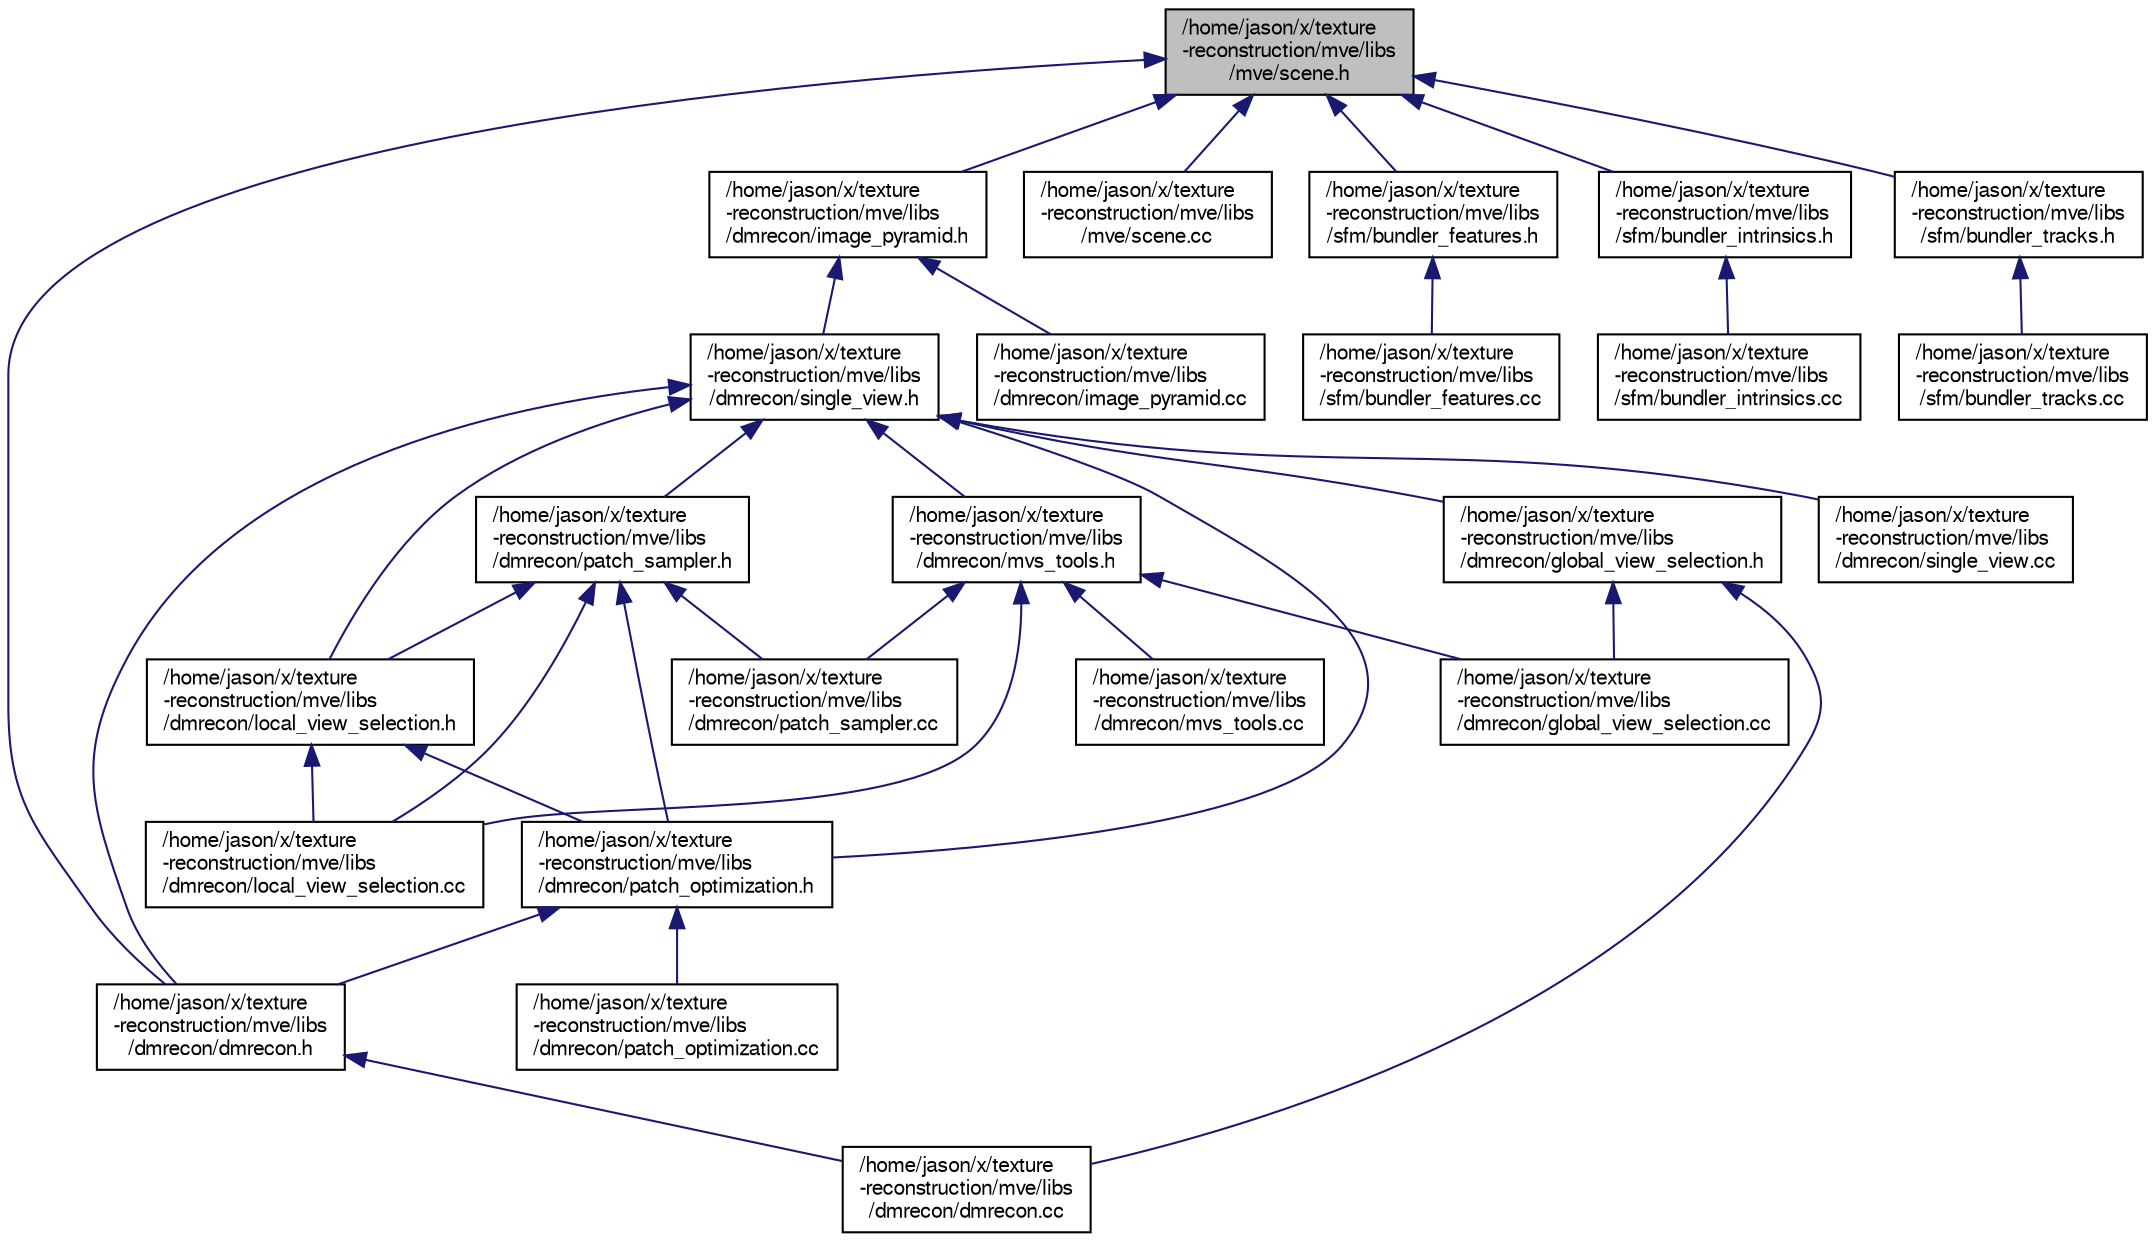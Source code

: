 digraph "/home/jason/x/texture-reconstruction/mve/libs/mve/scene.h"
{
  edge [fontname="FreeSans",fontsize="10",labelfontname="FreeSans",labelfontsize="10"];
  node [fontname="FreeSans",fontsize="10",shape=record];
  Node33 [label="/home/jason/x/texture\l-reconstruction/mve/libs\l/mve/scene.h",height=0.2,width=0.4,color="black", fillcolor="grey75", style="filled", fontcolor="black"];
  Node33 -> Node34 [dir="back",color="midnightblue",fontsize="10",style="solid",fontname="FreeSans"];
  Node34 [label="/home/jason/x/texture\l-reconstruction/mve/libs\l/dmrecon/dmrecon.h",height=0.2,width=0.4,color="black", fillcolor="white", style="filled",URL="$dmrecon_8h.html"];
  Node34 -> Node35 [dir="back",color="midnightblue",fontsize="10",style="solid",fontname="FreeSans"];
  Node35 [label="/home/jason/x/texture\l-reconstruction/mve/libs\l/dmrecon/dmrecon.cc",height=0.2,width=0.4,color="black", fillcolor="white", style="filled",URL="$dmrecon_8cc.html"];
  Node33 -> Node36 [dir="back",color="midnightblue",fontsize="10",style="solid",fontname="FreeSans"];
  Node36 [label="/home/jason/x/texture\l-reconstruction/mve/libs\l/dmrecon/image_pyramid.h",height=0.2,width=0.4,color="black", fillcolor="white", style="filled",URL="$image__pyramid_8h.html"];
  Node36 -> Node37 [dir="back",color="midnightblue",fontsize="10",style="solid",fontname="FreeSans"];
  Node37 [label="/home/jason/x/texture\l-reconstruction/mve/libs\l/dmrecon/single_view.h",height=0.2,width=0.4,color="black", fillcolor="white", style="filled",URL="$single__view_8h.html"];
  Node37 -> Node38 [dir="back",color="midnightblue",fontsize="10",style="solid",fontname="FreeSans"];
  Node38 [label="/home/jason/x/texture\l-reconstruction/mve/libs\l/dmrecon/patch_sampler.h",height=0.2,width=0.4,color="black", fillcolor="white", style="filled",URL="$patch__sampler_8h.html"];
  Node38 -> Node39 [dir="back",color="midnightblue",fontsize="10",style="solid",fontname="FreeSans"];
  Node39 [label="/home/jason/x/texture\l-reconstruction/mve/libs\l/dmrecon/patch_optimization.h",height=0.2,width=0.4,color="black", fillcolor="white", style="filled",URL="$patch__optimization_8h.html"];
  Node39 -> Node34 [dir="back",color="midnightblue",fontsize="10",style="solid",fontname="FreeSans"];
  Node39 -> Node40 [dir="back",color="midnightblue",fontsize="10",style="solid",fontname="FreeSans"];
  Node40 [label="/home/jason/x/texture\l-reconstruction/mve/libs\l/dmrecon/patch_optimization.cc",height=0.2,width=0.4,color="black", fillcolor="white", style="filled",URL="$patch__optimization_8cc.html"];
  Node38 -> Node41 [dir="back",color="midnightblue",fontsize="10",style="solid",fontname="FreeSans"];
  Node41 [label="/home/jason/x/texture\l-reconstruction/mve/libs\l/dmrecon/local_view_selection.h",height=0.2,width=0.4,color="black", fillcolor="white", style="filled",URL="$local__view__selection_8h.html"];
  Node41 -> Node39 [dir="back",color="midnightblue",fontsize="10",style="solid",fontname="FreeSans"];
  Node41 -> Node42 [dir="back",color="midnightblue",fontsize="10",style="solid",fontname="FreeSans"];
  Node42 [label="/home/jason/x/texture\l-reconstruction/mve/libs\l/dmrecon/local_view_selection.cc",height=0.2,width=0.4,color="black", fillcolor="white", style="filled",URL="$local__view__selection_8cc.html"];
  Node38 -> Node42 [dir="back",color="midnightblue",fontsize="10",style="solid",fontname="FreeSans"];
  Node38 -> Node43 [dir="back",color="midnightblue",fontsize="10",style="solid",fontname="FreeSans"];
  Node43 [label="/home/jason/x/texture\l-reconstruction/mve/libs\l/dmrecon/patch_sampler.cc",height=0.2,width=0.4,color="black", fillcolor="white", style="filled",URL="$patch__sampler_8cc.html"];
  Node37 -> Node39 [dir="back",color="midnightblue",fontsize="10",style="solid",fontname="FreeSans"];
  Node37 -> Node41 [dir="back",color="midnightblue",fontsize="10",style="solid",fontname="FreeSans"];
  Node37 -> Node34 [dir="back",color="midnightblue",fontsize="10",style="solid",fontname="FreeSans"];
  Node37 -> Node44 [dir="back",color="midnightblue",fontsize="10",style="solid",fontname="FreeSans"];
  Node44 [label="/home/jason/x/texture\l-reconstruction/mve/libs\l/dmrecon/global_view_selection.h",height=0.2,width=0.4,color="black", fillcolor="white", style="filled",URL="$global__view__selection_8h.html"];
  Node44 -> Node35 [dir="back",color="midnightblue",fontsize="10",style="solid",fontname="FreeSans"];
  Node44 -> Node45 [dir="back",color="midnightblue",fontsize="10",style="solid",fontname="FreeSans"];
  Node45 [label="/home/jason/x/texture\l-reconstruction/mve/libs\l/dmrecon/global_view_selection.cc",height=0.2,width=0.4,color="black", fillcolor="white", style="filled",URL="$global__view__selection_8cc.html"];
  Node37 -> Node46 [dir="back",color="midnightblue",fontsize="10",style="solid",fontname="FreeSans"];
  Node46 [label="/home/jason/x/texture\l-reconstruction/mve/libs\l/dmrecon/mvs_tools.h",height=0.2,width=0.4,color="black", fillcolor="white", style="filled",URL="$mvs__tools_8h.html"];
  Node46 -> Node45 [dir="back",color="midnightblue",fontsize="10",style="solid",fontname="FreeSans"];
  Node46 -> Node42 [dir="back",color="midnightblue",fontsize="10",style="solid",fontname="FreeSans"];
  Node46 -> Node47 [dir="back",color="midnightblue",fontsize="10",style="solid",fontname="FreeSans"];
  Node47 [label="/home/jason/x/texture\l-reconstruction/mve/libs\l/dmrecon/mvs_tools.cc",height=0.2,width=0.4,color="black", fillcolor="white", style="filled",URL="$mvs__tools_8cc.html"];
  Node46 -> Node43 [dir="back",color="midnightblue",fontsize="10",style="solid",fontname="FreeSans"];
  Node37 -> Node48 [dir="back",color="midnightblue",fontsize="10",style="solid",fontname="FreeSans"];
  Node48 [label="/home/jason/x/texture\l-reconstruction/mve/libs\l/dmrecon/single_view.cc",height=0.2,width=0.4,color="black", fillcolor="white", style="filled",URL="$single__view_8cc.html"];
  Node36 -> Node49 [dir="back",color="midnightblue",fontsize="10",style="solid",fontname="FreeSans"];
  Node49 [label="/home/jason/x/texture\l-reconstruction/mve/libs\l/dmrecon/image_pyramid.cc",height=0.2,width=0.4,color="black", fillcolor="white", style="filled",URL="$image__pyramid_8cc.html"];
  Node33 -> Node50 [dir="back",color="midnightblue",fontsize="10",style="solid",fontname="FreeSans"];
  Node50 [label="/home/jason/x/texture\l-reconstruction/mve/libs\l/mve/scene.cc",height=0.2,width=0.4,color="black", fillcolor="white", style="filled",URL="$scene_8cc.html"];
  Node33 -> Node51 [dir="back",color="midnightblue",fontsize="10",style="solid",fontname="FreeSans"];
  Node51 [label="/home/jason/x/texture\l-reconstruction/mve/libs\l/sfm/bundler_features.h",height=0.2,width=0.4,color="black", fillcolor="white", style="filled",URL="$bundler__features_8h.html"];
  Node51 -> Node52 [dir="back",color="midnightblue",fontsize="10",style="solid",fontname="FreeSans"];
  Node52 [label="/home/jason/x/texture\l-reconstruction/mve/libs\l/sfm/bundler_features.cc",height=0.2,width=0.4,color="black", fillcolor="white", style="filled",URL="$bundler__features_8cc.html"];
  Node33 -> Node53 [dir="back",color="midnightblue",fontsize="10",style="solid",fontname="FreeSans"];
  Node53 [label="/home/jason/x/texture\l-reconstruction/mve/libs\l/sfm/bundler_intrinsics.h",height=0.2,width=0.4,color="black", fillcolor="white", style="filled",URL="$bundler__intrinsics_8h.html"];
  Node53 -> Node54 [dir="back",color="midnightblue",fontsize="10",style="solid",fontname="FreeSans"];
  Node54 [label="/home/jason/x/texture\l-reconstruction/mve/libs\l/sfm/bundler_intrinsics.cc",height=0.2,width=0.4,color="black", fillcolor="white", style="filled",URL="$bundler__intrinsics_8cc.html"];
  Node33 -> Node55 [dir="back",color="midnightblue",fontsize="10",style="solid",fontname="FreeSans"];
  Node55 [label="/home/jason/x/texture\l-reconstruction/mve/libs\l/sfm/bundler_tracks.h",height=0.2,width=0.4,color="black", fillcolor="white", style="filled",URL="$bundler__tracks_8h.html"];
  Node55 -> Node56 [dir="back",color="midnightblue",fontsize="10",style="solid",fontname="FreeSans"];
  Node56 [label="/home/jason/x/texture\l-reconstruction/mve/libs\l/sfm/bundler_tracks.cc",height=0.2,width=0.4,color="black", fillcolor="white", style="filled",URL="$bundler__tracks_8cc.html"];
}
